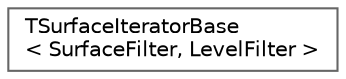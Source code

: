 digraph "Graphical Class Hierarchy"
{
 // INTERACTIVE_SVG=YES
 // LATEX_PDF_SIZE
  bgcolor="transparent";
  edge [fontname=Helvetica,fontsize=10,labelfontname=Helvetica,labelfontsize=10];
  node [fontname=Helvetica,fontsize=10,shape=box,height=0.2,width=0.4];
  rankdir="LR";
  Node0 [id="Node000000",label="TSurfaceIteratorBase\l\< SurfaceFilter, LevelFilter \>",height=0.2,width=0.4,color="grey40", fillcolor="white", style="filled",URL="$dd/dfc/classTSurfaceIteratorBase.html",tooltip="Iterates over the selected surfaces of all levels in the specified UWorld."];
}
